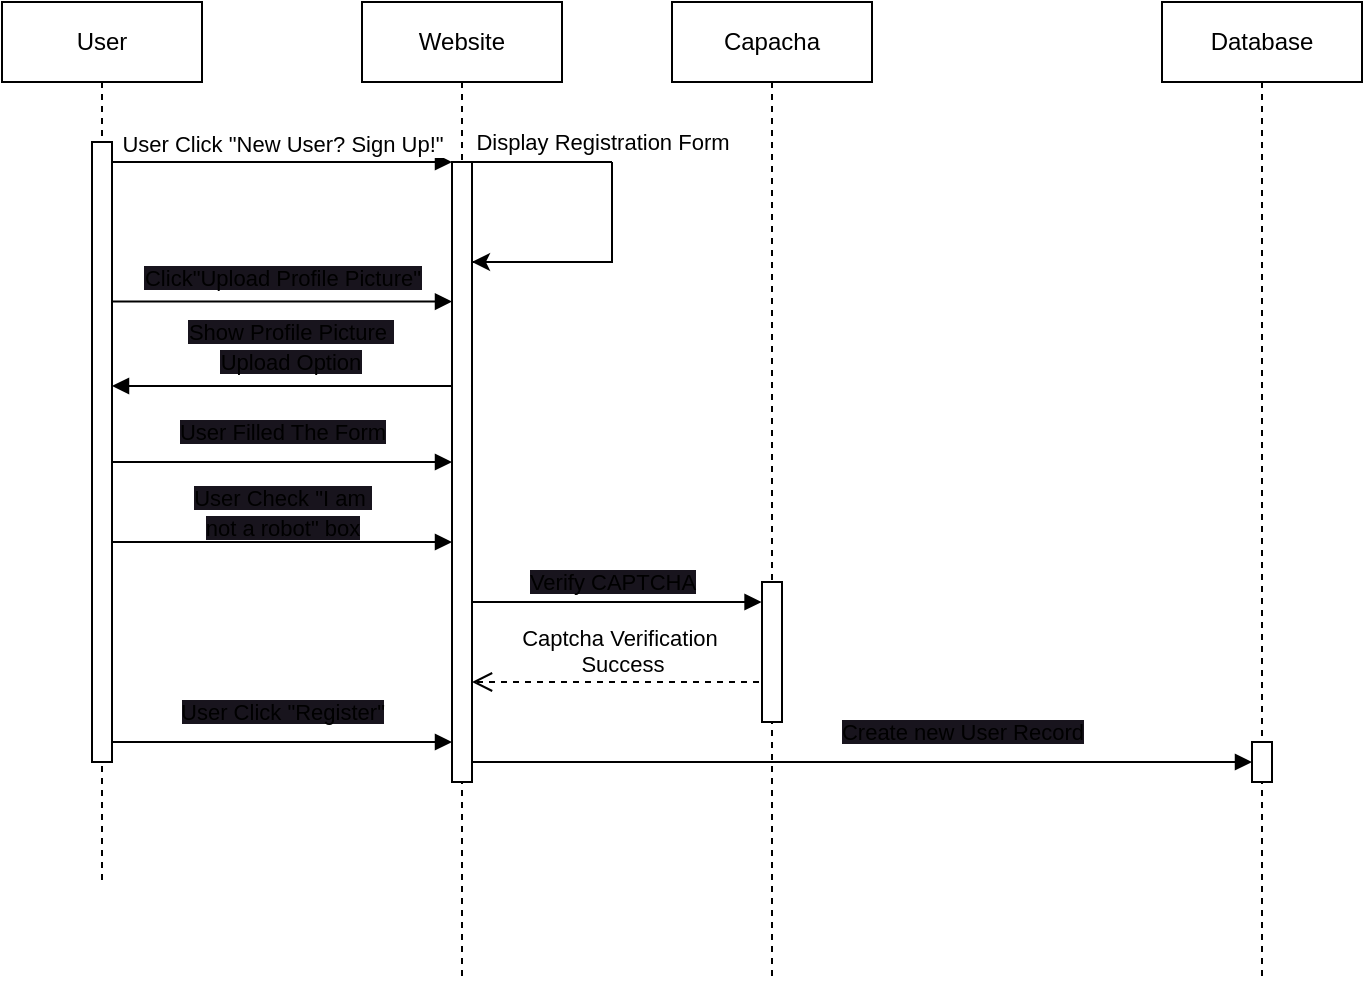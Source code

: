 <mxfile version="24.7.17">
  <diagram name="Page-1" id="2YBvvXClWsGukQMizWep">
    <mxGraphModel dx="1562" dy="917" grid="1" gridSize="10" guides="1" tooltips="1" connect="1" arrows="1" fold="1" page="1" pageScale="1" pageWidth="850" pageHeight="1100" math="0" shadow="0">
      <root>
        <mxCell id="0" />
        <mxCell id="1" parent="0" />
        <mxCell id="aM9ryv3xv72pqoxQDRHE-1" value="User" style="shape=umlLifeline;perimeter=lifelinePerimeter;whiteSpace=wrap;html=1;container=0;dropTarget=0;collapsible=0;recursiveResize=0;outlineConnect=0;portConstraint=eastwest;newEdgeStyle={&quot;edgeStyle&quot;:&quot;elbowEdgeStyle&quot;,&quot;elbow&quot;:&quot;vertical&quot;,&quot;curved&quot;:0,&quot;rounded&quot;:0};" parent="1" vertex="1">
          <mxGeometry x="40" y="40" width="100" height="440" as="geometry" />
        </mxCell>
        <mxCell id="aM9ryv3xv72pqoxQDRHE-2" value="" style="html=1;points=[];perimeter=orthogonalPerimeter;outlineConnect=0;targetShapes=umlLifeline;portConstraint=eastwest;newEdgeStyle={&quot;edgeStyle&quot;:&quot;elbowEdgeStyle&quot;,&quot;elbow&quot;:&quot;vertical&quot;,&quot;curved&quot;:0,&quot;rounded&quot;:0};" parent="aM9ryv3xv72pqoxQDRHE-1" vertex="1">
          <mxGeometry x="45" y="70" width="10" height="310" as="geometry" />
        </mxCell>
        <mxCell id="aM9ryv3xv72pqoxQDRHE-5" value="Website" style="shape=umlLifeline;perimeter=lifelinePerimeter;whiteSpace=wrap;html=1;container=0;dropTarget=0;collapsible=0;recursiveResize=0;outlineConnect=0;portConstraint=eastwest;newEdgeStyle={&quot;edgeStyle&quot;:&quot;elbowEdgeStyle&quot;,&quot;elbow&quot;:&quot;vertical&quot;,&quot;curved&quot;:0,&quot;rounded&quot;:0};" parent="1" vertex="1">
          <mxGeometry x="220" y="40" width="100" height="490" as="geometry" />
        </mxCell>
        <mxCell id="aM9ryv3xv72pqoxQDRHE-6" value="" style="html=1;points=[];perimeter=orthogonalPerimeter;outlineConnect=0;targetShapes=umlLifeline;portConstraint=eastwest;newEdgeStyle={&quot;edgeStyle&quot;:&quot;elbowEdgeStyle&quot;,&quot;elbow&quot;:&quot;vertical&quot;,&quot;curved&quot;:0,&quot;rounded&quot;:0};" parent="aM9ryv3xv72pqoxQDRHE-5" vertex="1">
          <mxGeometry x="45" y="80" width="10" height="310" as="geometry" />
        </mxCell>
        <mxCell id="aM9ryv3xv72pqoxQDRHE-7" value="User Click &quot;New User? Sign Up!&quot;" style="html=1;verticalAlign=bottom;endArrow=block;edgeStyle=elbowEdgeStyle;elbow=vertical;curved=0;rounded=0;" parent="1" source="aM9ryv3xv72pqoxQDRHE-2" target="aM9ryv3xv72pqoxQDRHE-6" edge="1">
          <mxGeometry relative="1" as="geometry">
            <mxPoint x="195" y="130" as="sourcePoint" />
            <Array as="points">
              <mxPoint x="180" y="120" />
            </Array>
          </mxGeometry>
        </mxCell>
        <mxCell id="aM9ryv3xv72pqoxQDRHE-8" value="Captcha Verification&amp;nbsp;&lt;div&gt;Success&lt;/div&gt;" style="html=1;verticalAlign=bottom;endArrow=open;dashed=1;endSize=8;edgeStyle=elbowEdgeStyle;elbow=vertical;curved=0;rounded=0;" parent="1" target="aM9ryv3xv72pqoxQDRHE-6" edge="1">
          <mxGeometry relative="1" as="geometry">
            <mxPoint x="275" y="390" as="targetPoint" />
            <Array as="points">
              <mxPoint x="390" y="380" />
            </Array>
            <mxPoint x="424.5" y="380" as="sourcePoint" />
          </mxGeometry>
        </mxCell>
        <mxCell id="aM9ryv3xv72pqoxQDRHE-9" value="" style="html=1;verticalAlign=bottom;endArrow=block;edgeStyle=elbowEdgeStyle;elbow=vertical;curved=0;rounded=0;" parent="1" edge="1">
          <mxGeometry relative="1" as="geometry">
            <mxPoint x="265" y="232" as="sourcePoint" />
            <Array as="points" />
            <mxPoint x="95" y="232" as="targetPoint" />
          </mxGeometry>
        </mxCell>
        <mxCell id="vAOSHJxVoBXAHHneyRxk-1" value="Capacha" style="shape=umlLifeline;perimeter=lifelinePerimeter;whiteSpace=wrap;html=1;container=0;dropTarget=0;collapsible=0;recursiveResize=0;outlineConnect=0;portConstraint=eastwest;newEdgeStyle={&quot;edgeStyle&quot;:&quot;elbowEdgeStyle&quot;,&quot;elbow&quot;:&quot;vertical&quot;,&quot;curved&quot;:0,&quot;rounded&quot;:0};" parent="1" vertex="1">
          <mxGeometry x="375" y="40" width="100" height="490" as="geometry" />
        </mxCell>
        <mxCell id="vAOSHJxVoBXAHHneyRxk-2" value="" style="html=1;points=[];perimeter=orthogonalPerimeter;outlineConnect=0;targetShapes=umlLifeline;portConstraint=eastwest;newEdgeStyle={&quot;edgeStyle&quot;:&quot;elbowEdgeStyle&quot;,&quot;elbow&quot;:&quot;vertical&quot;,&quot;curved&quot;:0,&quot;rounded&quot;:0};" parent="vAOSHJxVoBXAHHneyRxk-1" vertex="1">
          <mxGeometry x="45" y="290" width="10" height="70" as="geometry" />
        </mxCell>
        <mxCell id="vAOSHJxVoBXAHHneyRxk-3" value="Database" style="shape=umlLifeline;perimeter=lifelinePerimeter;whiteSpace=wrap;html=1;container=0;dropTarget=0;collapsible=0;recursiveResize=0;outlineConnect=0;portConstraint=eastwest;newEdgeStyle={&quot;edgeStyle&quot;:&quot;elbowEdgeStyle&quot;,&quot;elbow&quot;:&quot;vertical&quot;,&quot;curved&quot;:0,&quot;rounded&quot;:0};" parent="1" vertex="1">
          <mxGeometry x="620" y="40" width="100" height="490" as="geometry" />
        </mxCell>
        <mxCell id="vAOSHJxVoBXAHHneyRxk-4" value="" style="html=1;points=[];perimeter=orthogonalPerimeter;outlineConnect=0;targetShapes=umlLifeline;portConstraint=eastwest;newEdgeStyle={&quot;edgeStyle&quot;:&quot;elbowEdgeStyle&quot;,&quot;elbow&quot;:&quot;vertical&quot;,&quot;curved&quot;:0,&quot;rounded&quot;:0};" parent="vAOSHJxVoBXAHHneyRxk-3" vertex="1">
          <mxGeometry x="45" y="370" width="10" height="20" as="geometry" />
        </mxCell>
        <mxCell id="vAOSHJxVoBXAHHneyRxk-7" value="" style="swimlane;startSize=0;" parent="1" vertex="1">
          <mxGeometry x="275" y="120" width="70" height="50" as="geometry">
            <mxRectangle x="275" y="120" width="50" height="40" as="alternateBounds" />
          </mxGeometry>
        </mxCell>
        <mxCell id="vAOSHJxVoBXAHHneyRxk-8" value="" style="endArrow=classic;html=1;rounded=0;" parent="1" edge="1">
          <mxGeometry width="50" height="50" relative="1" as="geometry">
            <mxPoint x="334.79" y="170" as="sourcePoint" />
            <mxPoint x="275.0" y="170" as="targetPoint" />
          </mxGeometry>
        </mxCell>
        <mxCell id="vAOSHJxVoBXAHHneyRxk-10" value="&lt;font style=&quot;font-size: 11px;&quot;&gt;Display Registration Form&lt;/font&gt;" style="edgeLabel;html=1;align=center;verticalAlign=middle;resizable=0;points=[];" parent="vAOSHJxVoBXAHHneyRxk-8" vertex="1" connectable="0">
          <mxGeometry x="-0.26" relative="1" as="geometry">
            <mxPoint x="27" y="-60" as="offset" />
          </mxGeometry>
        </mxCell>
        <mxCell id="vAOSHJxVoBXAHHneyRxk-11" value="" style="html=1;verticalAlign=bottom;endArrow=block;edgeStyle=elbowEdgeStyle;elbow=vertical;curved=0;rounded=0;" parent="1" edge="1">
          <mxGeometry x="1" y="-136" relative="1" as="geometry">
            <mxPoint x="95" y="189.78" as="sourcePoint" />
            <Array as="points">
              <mxPoint x="180" y="189.78" />
            </Array>
            <mxPoint x="265" y="189.78" as="targetPoint" />
            <mxPoint x="65" y="-16" as="offset" />
          </mxGeometry>
        </mxCell>
        <mxCell id="vAOSHJxVoBXAHHneyRxk-13" value="&lt;span style=&quot;font-size: 11px; background-color: rgb(24, 20, 29);&quot;&gt;Click&quot;Upload Profile Picture&quot;&lt;/span&gt;" style="text;html=1;align=center;verticalAlign=middle;resizable=0;points=[];autosize=1;strokeColor=none;fillColor=none;" parent="1" vertex="1">
          <mxGeometry x="100" y="163" width="160" height="30" as="geometry" />
        </mxCell>
        <mxCell id="vAOSHJxVoBXAHHneyRxk-17" value="&lt;span style=&quot;font-size: 11px; background-color: rgb(24, 20, 29);&quot;&gt;Show Profile Picture&amp;nbsp;&lt;/span&gt;&lt;div&gt;&lt;span style=&quot;font-size: 11px; background-color: rgb(24, 20, 29);&quot;&gt;Upload Option&lt;/span&gt;&lt;/div&gt;" style="text;html=1;align=center;verticalAlign=middle;resizable=0;points=[];autosize=1;strokeColor=none;fillColor=none;" parent="1" vertex="1">
          <mxGeometry x="119" y="192" width="130" height="40" as="geometry" />
        </mxCell>
        <mxCell id="QSxlnHA0XbJM9A2Kajcs-1" value="&lt;span style=&quot;font-size: 11px; background-color: rgb(24, 20, 29);&quot;&gt;User Filled The Form&lt;/span&gt;" style="text;html=1;align=center;verticalAlign=middle;resizable=0;points=[];autosize=1;strokeColor=none;fillColor=none;" parent="1" vertex="1">
          <mxGeometry x="115" y="240" width="130" height="30" as="geometry" />
        </mxCell>
        <mxCell id="QSxlnHA0XbJM9A2Kajcs-2" value="" style="html=1;verticalAlign=bottom;endArrow=block;edgeStyle=elbowEdgeStyle;elbow=vertical;curved=0;rounded=0;" parent="1" edge="1">
          <mxGeometry x="1" y="-136" relative="1" as="geometry">
            <mxPoint x="95" y="270" as="sourcePoint" />
            <Array as="points">
              <mxPoint x="180" y="270" />
            </Array>
            <mxPoint x="265" y="270" as="targetPoint" />
            <mxPoint x="65" y="-16" as="offset" />
          </mxGeometry>
        </mxCell>
        <mxCell id="QSxlnHA0XbJM9A2Kajcs-3" value="&lt;span style=&quot;font-size: 11px; background-color: rgb(24, 20, 29);&quot;&gt;User Check &quot;I am&amp;nbsp;&lt;/span&gt;&lt;div&gt;&lt;span style=&quot;font-size: 11px; background-color: rgb(24, 20, 29);&quot;&gt;not a robot&quot; box&lt;/span&gt;&lt;/div&gt;" style="text;html=1;align=center;verticalAlign=middle;resizable=0;points=[];autosize=1;strokeColor=none;fillColor=none;" parent="1" vertex="1">
          <mxGeometry x="125" y="275" width="110" height="40" as="geometry" />
        </mxCell>
        <mxCell id="QSxlnHA0XbJM9A2Kajcs-4" value="" style="html=1;verticalAlign=bottom;endArrow=block;edgeStyle=elbowEdgeStyle;elbow=vertical;curved=0;rounded=0;" parent="1" edge="1">
          <mxGeometry x="1" y="-136" relative="1" as="geometry">
            <mxPoint x="95" y="310" as="sourcePoint" />
            <Array as="points">
              <mxPoint x="180" y="310" />
            </Array>
            <mxPoint x="265" y="310" as="targetPoint" />
            <mxPoint x="65" y="-16" as="offset" />
          </mxGeometry>
        </mxCell>
        <mxCell id="QSxlnHA0XbJM9A2Kajcs-5" value="&lt;span style=&quot;font-size: 11px; background-color: rgb(24, 20, 29);&quot;&gt;Verify CAPTCHA&lt;/span&gt;" style="text;html=1;align=center;verticalAlign=middle;resizable=0;points=[];autosize=1;strokeColor=none;fillColor=none;" parent="1" vertex="1">
          <mxGeometry x="290" y="315" width="110" height="30" as="geometry" />
        </mxCell>
        <mxCell id="QSxlnHA0XbJM9A2Kajcs-6" value="" style="html=1;verticalAlign=bottom;endArrow=block;edgeStyle=elbowEdgeStyle;elbow=vertical;curved=0;rounded=0;" parent="1" edge="1">
          <mxGeometry x="1" y="-136" relative="1" as="geometry">
            <mxPoint x="275.002" y="340" as="sourcePoint" />
            <Array as="points">
              <mxPoint x="338.78" y="340" />
            </Array>
            <mxPoint x="419.78" y="340" as="targetPoint" />
            <mxPoint x="65" y="-16" as="offset" />
          </mxGeometry>
        </mxCell>
        <mxCell id="QSxlnHA0XbJM9A2Kajcs-8" value="&lt;span style=&quot;font-size: 11px; background-color: rgb(24, 20, 29);&quot;&gt;User Click &quot;Register&quot;&lt;/span&gt;" style="text;html=1;align=center;verticalAlign=middle;resizable=0;points=[];autosize=1;strokeColor=none;fillColor=none;" parent="1" vertex="1">
          <mxGeometry x="115" y="380" width="130" height="30" as="geometry" />
        </mxCell>
        <mxCell id="QSxlnHA0XbJM9A2Kajcs-9" value="" style="html=1;verticalAlign=bottom;endArrow=block;edgeStyle=elbowEdgeStyle;elbow=vertical;curved=0;rounded=0;" parent="1" edge="1">
          <mxGeometry x="1" y="-136" relative="1" as="geometry">
            <mxPoint x="95" y="410" as="sourcePoint" />
            <Array as="points">
              <mxPoint x="180" y="410" />
            </Array>
            <mxPoint x="265" y="410" as="targetPoint" />
            <mxPoint x="65" y="-16" as="offset" />
          </mxGeometry>
        </mxCell>
        <mxCell id="QSxlnHA0XbJM9A2Kajcs-10" value="" style="html=1;verticalAlign=bottom;endArrow=block;edgeStyle=elbowEdgeStyle;elbow=vertical;curved=0;rounded=0;" parent="1" target="vAOSHJxVoBXAHHneyRxk-4" edge="1">
          <mxGeometry x="1" y="-136" relative="1" as="geometry">
            <mxPoint x="275" y="420" as="sourcePoint" />
            <Array as="points">
              <mxPoint x="360" y="420" />
            </Array>
            <mxPoint x="660" y="420" as="targetPoint" />
            <mxPoint x="65" y="-16" as="offset" />
          </mxGeometry>
        </mxCell>
        <mxCell id="QSxlnHA0XbJM9A2Kajcs-11" value="&lt;span style=&quot;font-size: 11px; background-color: rgb(24, 20, 29);&quot;&gt;Create new User Record&lt;/span&gt;" style="text;html=1;align=center;verticalAlign=middle;resizable=0;points=[];autosize=1;strokeColor=none;fillColor=none;" parent="1" vertex="1">
          <mxGeometry x="450" y="390" width="140" height="30" as="geometry" />
        </mxCell>
      </root>
    </mxGraphModel>
  </diagram>
</mxfile>

